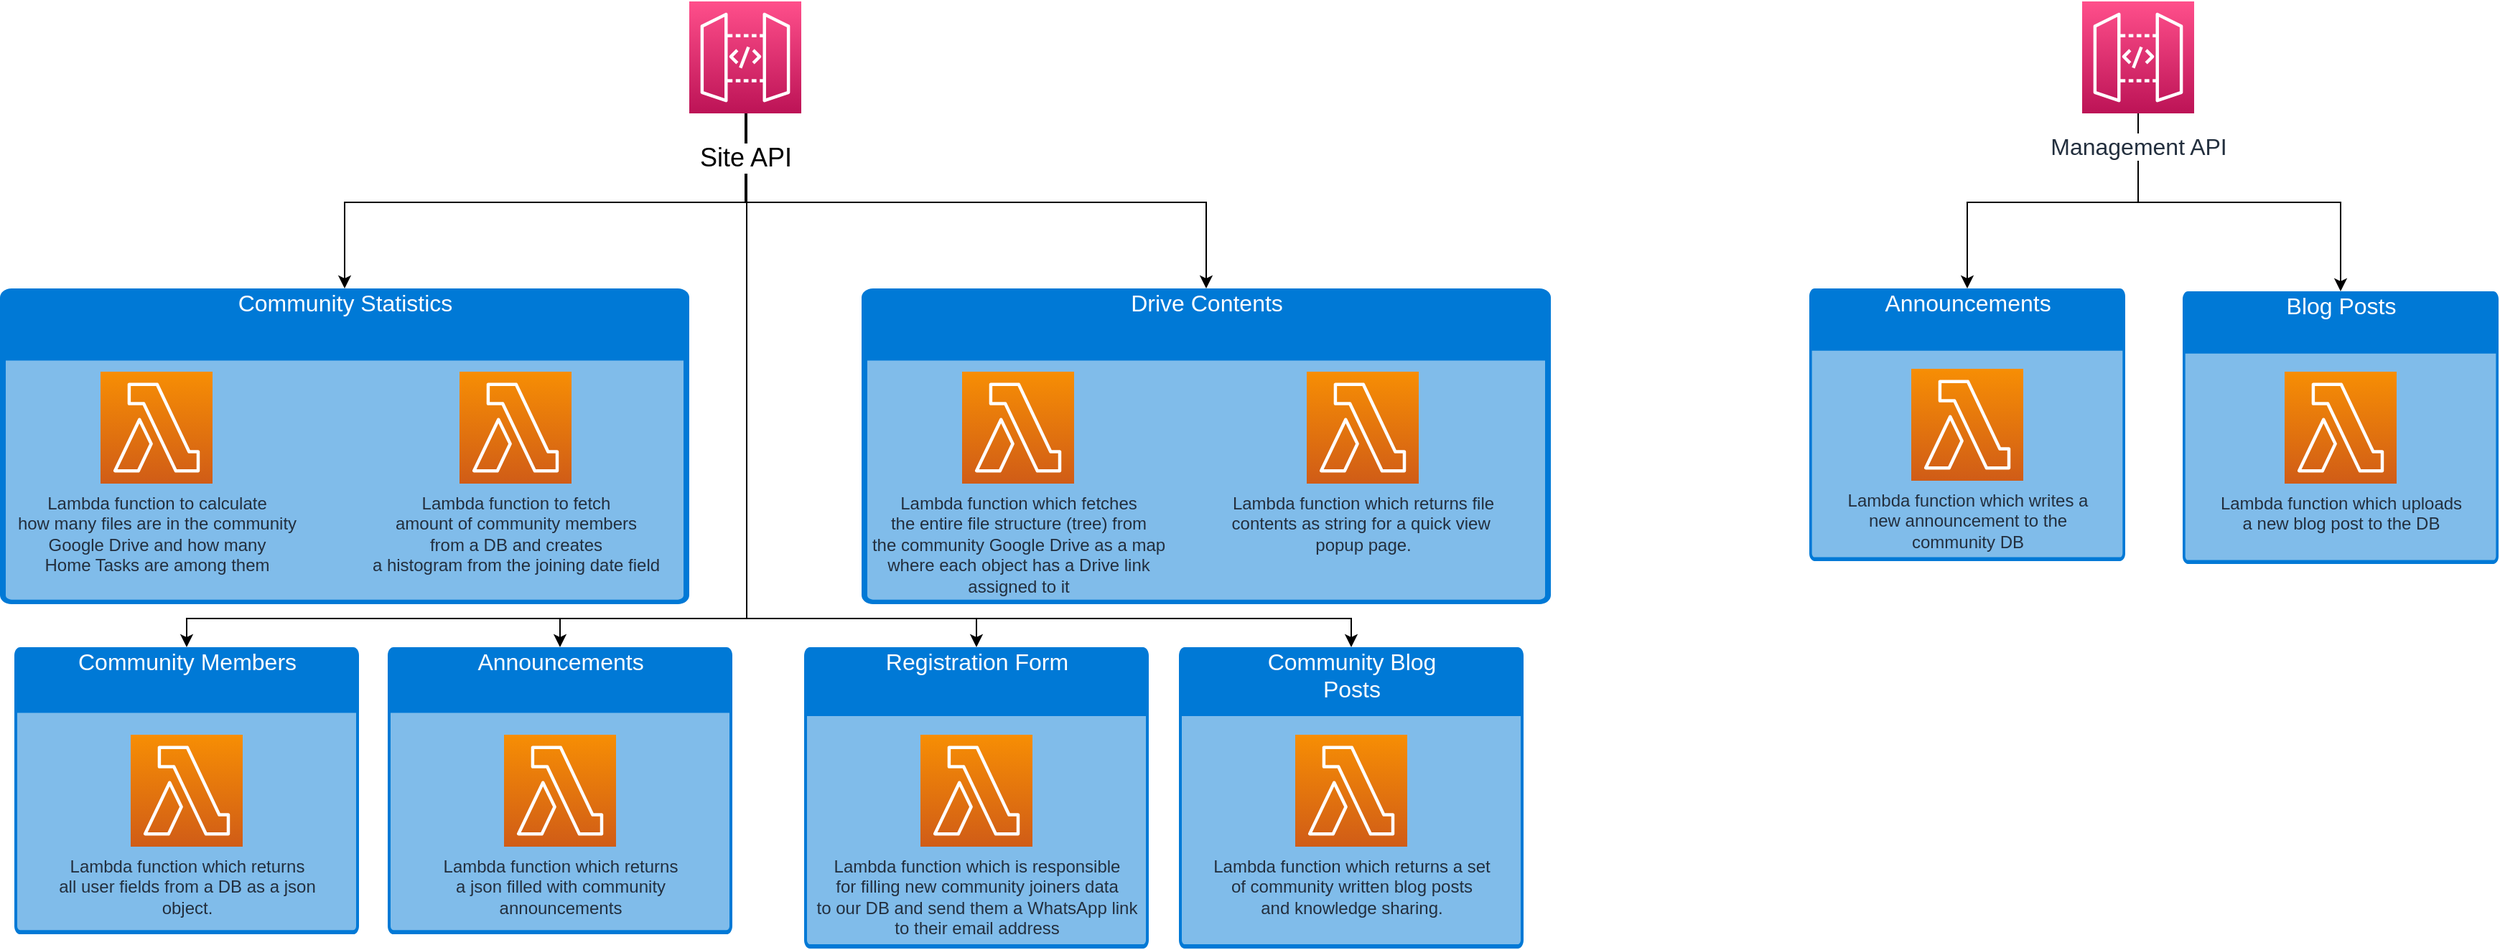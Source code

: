 <mxfile version="20.3.0" type="device"><diagram id="zdgpRD-Ei6V8ItMQC66q" name="Page-1"><mxGraphModel dx="2626" dy="1266" grid="1" gridSize="10" guides="1" tooltips="1" connect="1" arrows="1" fold="1" page="0" pageScale="1" pageWidth="850" pageHeight="1100" math="0" shadow="0"><root><mxCell id="0"/><mxCell id="1" parent="0"/><mxCell id="TM0n9r_dEytKARu7v74X-9" value="&lt;font style=&quot;font-size: 16px;&quot;&gt;Community Statistics&lt;/font&gt;" style="html=1;strokeColor=none;fillColor=#0079D6;labelPosition=center;verticalLabelPosition=middle;verticalAlign=top;align=center;fontSize=12;outlineConnect=0;spacingTop=-6;fontColor=#FFFFFF;sketch=0;shape=mxgraph.sitemap.page;" vertex="1" parent="1"><mxGeometry x="-300" y="310" width="480" height="220" as="geometry"/></mxCell><mxCell id="TM0n9r_dEytKARu7v74X-10" style="edgeStyle=orthogonalEdgeStyle;rounded=0;orthogonalLoop=1;jettySize=auto;html=1;fontSize=18;" edge="1" parent="1" source="TM0n9r_dEytKARu7v74X-1" target="TM0n9r_dEytKARu7v74X-9"><mxGeometry relative="1" as="geometry"><Array as="points"><mxPoint x="219" y="250"/><mxPoint x="-60" y="250"/></Array></mxGeometry></mxCell><mxCell id="TM0n9r_dEytKARu7v74X-15" style="edgeStyle=orthogonalEdgeStyle;rounded=0;orthogonalLoop=1;jettySize=auto;html=1;fontSize=18;" edge="1" parent="1" source="TM0n9r_dEytKARu7v74X-1" target="TM0n9r_dEytKARu7v74X-12"><mxGeometry relative="1" as="geometry"><Array as="points"><mxPoint x="219" y="250"/><mxPoint x="540" y="250"/></Array></mxGeometry></mxCell><mxCell id="TM0n9r_dEytKARu7v74X-26" style="edgeStyle=orthogonalEdgeStyle;rounded=0;orthogonalLoop=1;jettySize=auto;html=1;exitX=0.5;exitY=1;exitDx=0;exitDy=0;exitPerimeter=0;entryX=0.5;entryY=0;entryDx=0;entryDy=0;entryPerimeter=0;fontSize=16;" edge="1" parent="1" source="TM0n9r_dEytKARu7v74X-1" target="TM0n9r_dEytKARu7v74X-20"><mxGeometry relative="1" as="geometry"><mxPoint x="185" y="188" as="sourcePoint"/><Array as="points"><mxPoint x="220" y="188"/><mxPoint x="220" y="540"/><mxPoint x="90" y="540"/></Array></mxGeometry></mxCell><mxCell id="TM0n9r_dEytKARu7v74X-27" style="edgeStyle=orthogonalEdgeStyle;rounded=0;orthogonalLoop=1;jettySize=auto;html=1;fontSize=16;" edge="1" parent="1" target="TM0n9r_dEytKARu7v74X-16"><mxGeometry relative="1" as="geometry"><mxPoint x="220" y="188" as="sourcePoint"/><Array as="points"><mxPoint x="220" y="540"/><mxPoint x="-170" y="540"/></Array></mxGeometry></mxCell><mxCell id="TM0n9r_dEytKARu7v74X-28" style="edgeStyle=orthogonalEdgeStyle;rounded=0;orthogonalLoop=1;jettySize=auto;html=1;fontSize=16;" edge="1" parent="1" target="TM0n9r_dEytKARu7v74X-22"><mxGeometry relative="1" as="geometry"><mxPoint x="220" y="190" as="sourcePoint"/><Array as="points"><mxPoint x="220" y="188"/><mxPoint x="220" y="540"/><mxPoint x="380" y="540"/></Array></mxGeometry></mxCell><mxCell id="TM0n9r_dEytKARu7v74X-30" style="edgeStyle=orthogonalEdgeStyle;rounded=0;orthogonalLoop=1;jettySize=auto;html=1;exitX=0.5;exitY=1;exitDx=0;exitDy=0;exitPerimeter=0;fontSize=16;" edge="1" parent="1" source="TM0n9r_dEytKARu7v74X-1" target="TM0n9r_dEytKARu7v74X-24"><mxGeometry relative="1" as="geometry"><mxPoint x="190.0" y="188.0" as="sourcePoint"/><Array as="points"><mxPoint x="220" y="188"/><mxPoint x="220" y="540"/><mxPoint x="641" y="540"/></Array></mxGeometry></mxCell><mxCell id="TM0n9r_dEytKARu7v74X-31" value="&lt;span style=&quot;font-size: 18px;&quot;&gt;Site API&lt;/span&gt;" style="edgeLabel;html=1;align=center;verticalAlign=middle;resizable=0;points=[];fontSize=16;" vertex="1" connectable="0" parent="TM0n9r_dEytKARu7v74X-30"><mxGeometry x="-0.921" y="-1" relative="1" as="geometry"><mxPoint as="offset"/></mxGeometry></mxCell><mxCell id="TM0n9r_dEytKARu7v74X-1" value="" style="sketch=0;points=[[0,0,0],[0.25,0,0],[0.5,0,0],[0.75,0,0],[1,0,0],[0,1,0],[0.25,1,0],[0.5,1,0],[0.75,1,0],[1,1,0],[0,0.25,0],[0,0.5,0],[0,0.75,0],[1,0.25,0],[1,0.5,0],[1,0.75,0]];outlineConnect=0;fontColor=#232F3E;gradientColor=#FF4F8B;gradientDirection=north;fillColor=#BC1356;strokeColor=#ffffff;dashed=0;verticalLabelPosition=bottom;verticalAlign=top;align=center;html=1;fontSize=12;fontStyle=0;aspect=fixed;shape=mxgraph.aws4.resourceIcon;resIcon=mxgraph.aws4.api_gateway;" vertex="1" parent="1"><mxGeometry x="180" y="110" width="78" height="78" as="geometry"/></mxCell><mxCell id="TM0n9r_dEytKARu7v74X-2" value="Lambda function to calculate&lt;br&gt;how many files are in the community&lt;br&gt;Google Drive and how many &lt;br&gt;Home Tasks are among them" style="sketch=0;points=[[0,0,0],[0.25,0,0],[0.5,0,0],[0.75,0,0],[1,0,0],[0,1,0],[0.25,1,0],[0.5,1,0],[0.75,1,0],[1,1,0],[0,0.25,0],[0,0.5,0],[0,0.75,0],[1,0.25,0],[1,0.5,0],[1,0.75,0]];outlineConnect=0;fontColor=#232F3E;gradientColor=#F78E04;gradientDirection=north;fillColor=#D05C17;strokeColor=#ffffff;dashed=0;verticalLabelPosition=bottom;verticalAlign=top;align=center;html=1;fontSize=12;fontStyle=0;aspect=fixed;shape=mxgraph.aws4.resourceIcon;resIcon=mxgraph.aws4.lambda;" vertex="1" parent="1"><mxGeometry x="-230" y="368" width="78" height="78" as="geometry"/></mxCell><mxCell id="TM0n9r_dEytKARu7v74X-6" value="Lambda function to fetch &lt;br&gt;amount of community members &lt;br&gt;from a DB and creates&lt;br&gt;a histogram from the joining date field" style="sketch=0;points=[[0,0,0],[0.25,0,0],[0.5,0,0],[0.75,0,0],[1,0,0],[0,1,0],[0.25,1,0],[0.5,1,0],[0.75,1,0],[1,1,0],[0,0.25,0],[0,0.5,0],[0,0.75,0],[1,0.25,0],[1,0.5,0],[1,0.75,0]];outlineConnect=0;fontColor=#232F3E;gradientColor=#F78E04;gradientDirection=north;fillColor=#D05C17;strokeColor=#ffffff;dashed=0;verticalLabelPosition=bottom;verticalAlign=top;align=center;html=1;fontSize=12;fontStyle=0;aspect=fixed;shape=mxgraph.aws4.resourceIcon;resIcon=mxgraph.aws4.lambda;" vertex="1" parent="1"><mxGeometry x="20" y="368" width="78" height="78" as="geometry"/></mxCell><mxCell id="TM0n9r_dEytKARu7v74X-12" value="&lt;font style=&quot;font-size: 16px;&quot;&gt;Drive Contents&lt;/font&gt;" style="html=1;strokeColor=none;fillColor=#0079D6;labelPosition=center;verticalLabelPosition=middle;verticalAlign=top;align=center;fontSize=12;outlineConnect=0;spacingTop=-6;fontColor=#FFFFFF;sketch=0;shape=mxgraph.sitemap.page;" vertex="1" parent="1"><mxGeometry x="300" y="310" width="480" height="220" as="geometry"/></mxCell><mxCell id="TM0n9r_dEytKARu7v74X-13" value="Lambda function which fetches&lt;br&gt;the entire file structure (tree) from&lt;br&gt;the community Google Drive as a map&lt;br&gt;where each object has a Drive link&lt;br&gt;assigned to it" style="sketch=0;points=[[0,0,0],[0.25,0,0],[0.5,0,0],[0.75,0,0],[1,0,0],[0,1,0],[0.25,1,0],[0.5,1,0],[0.75,1,0],[1,1,0],[0,0.25,0],[0,0.5,0],[0,0.75,0],[1,0.25,0],[1,0.5,0],[1,0.75,0]];outlineConnect=0;fontColor=#232F3E;gradientColor=#F78E04;gradientDirection=north;fillColor=#D05C17;strokeColor=#ffffff;dashed=0;verticalLabelPosition=bottom;verticalAlign=top;align=center;html=1;fontSize=12;fontStyle=0;aspect=fixed;shape=mxgraph.aws4.resourceIcon;resIcon=mxgraph.aws4.lambda;" vertex="1" parent="1"><mxGeometry x="370" y="368" width="78" height="78" as="geometry"/></mxCell><mxCell id="TM0n9r_dEytKARu7v74X-14" value="Lambda function which returns file&lt;br&gt;contents as string for a quick view&amp;nbsp;&lt;br&gt;popup page." style="sketch=0;points=[[0,0,0],[0.25,0,0],[0.5,0,0],[0.75,0,0],[1,0,0],[0,1,0],[0.25,1,0],[0.5,1,0],[0.75,1,0],[1,1,0],[0,0.25,0],[0,0.5,0],[0,0.75,0],[1,0.25,0],[1,0.5,0],[1,0.75,0]];outlineConnect=0;fontColor=#232F3E;gradientColor=#F78E04;gradientDirection=north;fillColor=#D05C17;strokeColor=#ffffff;dashed=0;verticalLabelPosition=bottom;verticalAlign=top;align=center;html=1;fontSize=12;fontStyle=0;aspect=fixed;shape=mxgraph.aws4.resourceIcon;resIcon=mxgraph.aws4.lambda;" vertex="1" parent="1"><mxGeometry x="610" y="368" width="78" height="78" as="geometry"/></mxCell><mxCell id="TM0n9r_dEytKARu7v74X-16" value="&lt;font style=&quot;font-size: 16px;&quot;&gt;Community Members&lt;/font&gt;" style="html=1;strokeColor=none;fillColor=#0079D6;labelPosition=center;verticalLabelPosition=middle;verticalAlign=top;align=center;fontSize=12;outlineConnect=0;spacingTop=-6;fontColor=#FFFFFF;sketch=0;shape=mxgraph.sitemap.page;" vertex="1" parent="1"><mxGeometry x="-290" y="560" width="240" height="200" as="geometry"/></mxCell><mxCell id="TM0n9r_dEytKARu7v74X-17" value="Lambda function which returns&lt;br&gt;all user fields from a DB as a json&lt;br&gt;object." style="sketch=0;points=[[0,0,0],[0.25,0,0],[0.5,0,0],[0.75,0,0],[1,0,0],[0,1,0],[0.25,1,0],[0.5,1,0],[0.75,1,0],[1,1,0],[0,0.25,0],[0,0.5,0],[0,0.75,0],[1,0.25,0],[1,0.5,0],[1,0.75,0]];outlineConnect=0;fontColor=#232F3E;gradientColor=#F78E04;gradientDirection=north;fillColor=#D05C17;strokeColor=#ffffff;dashed=0;verticalLabelPosition=bottom;verticalAlign=top;align=center;html=1;fontSize=12;fontStyle=0;aspect=fixed;shape=mxgraph.aws4.resourceIcon;resIcon=mxgraph.aws4.lambda;" vertex="1" parent="1"><mxGeometry x="-209" y="621" width="78" height="78" as="geometry"/></mxCell><mxCell id="TM0n9r_dEytKARu7v74X-20" value="&lt;font style=&quot;font-size: 16px;&quot;&gt;Announcements&lt;/font&gt;" style="html=1;strokeColor=none;fillColor=#0079D6;labelPosition=center;verticalLabelPosition=middle;verticalAlign=top;align=center;fontSize=12;outlineConnect=0;spacingTop=-6;fontColor=#FFFFFF;sketch=0;shape=mxgraph.sitemap.page;" vertex="1" parent="1"><mxGeometry x="-30" y="560" width="240" height="200" as="geometry"/></mxCell><mxCell id="TM0n9r_dEytKARu7v74X-21" value="Lambda function which returns&lt;br&gt;a json filled with community&lt;br&gt;announcements" style="sketch=0;points=[[0,0,0],[0.25,0,0],[0.5,0,0],[0.75,0,0],[1,0,0],[0,1,0],[0.25,1,0],[0.5,1,0],[0.75,1,0],[1,1,0],[0,0.25,0],[0,0.5,0],[0,0.75,0],[1,0.25,0],[1,0.5,0],[1,0.75,0]];outlineConnect=0;fontColor=#232F3E;gradientColor=#F78E04;gradientDirection=north;fillColor=#D05C17;strokeColor=#ffffff;dashed=0;verticalLabelPosition=bottom;verticalAlign=top;align=center;html=1;fontSize=12;fontStyle=0;aspect=fixed;shape=mxgraph.aws4.resourceIcon;resIcon=mxgraph.aws4.lambda;" vertex="1" parent="1"><mxGeometry x="51" y="621" width="78" height="78" as="geometry"/></mxCell><mxCell id="TM0n9r_dEytKARu7v74X-22" value="&lt;font style=&quot;font-size: 16px;&quot;&gt;Registration Form&lt;/font&gt;" style="html=1;strokeColor=none;fillColor=#0079D6;labelPosition=center;verticalLabelPosition=middle;verticalAlign=top;align=center;fontSize=12;outlineConnect=0;spacingTop=-6;fontColor=#FFFFFF;sketch=0;shape=mxgraph.sitemap.page;" vertex="1" parent="1"><mxGeometry x="260" y="560" width="240" height="210" as="geometry"/></mxCell><mxCell id="TM0n9r_dEytKARu7v74X-23" value="Lambda function which is responsible&lt;br&gt;for filling new community joiners data&lt;br&gt;to our DB and send them a WhatsApp link&lt;br&gt;to their email address" style="sketch=0;points=[[0,0,0],[0.25,0,0],[0.5,0,0],[0.75,0,0],[1,0,0],[0,1,0],[0.25,1,0],[0.5,1,0],[0.75,1,0],[1,1,0],[0,0.25,0],[0,0.5,0],[0,0.75,0],[1,0.25,0],[1,0.5,0],[1,0.75,0]];outlineConnect=0;fontColor=#232F3E;gradientColor=#F78E04;gradientDirection=north;fillColor=#D05C17;strokeColor=#ffffff;dashed=0;verticalLabelPosition=bottom;verticalAlign=top;align=center;html=1;fontSize=12;fontStyle=0;aspect=fixed;shape=mxgraph.aws4.resourceIcon;resIcon=mxgraph.aws4.lambda;" vertex="1" parent="1"><mxGeometry x="341" y="621" width="78" height="78" as="geometry"/></mxCell><mxCell id="TM0n9r_dEytKARu7v74X-24" value="&lt;font style=&quot;font-size: 16px;&quot;&gt;Community Blog&lt;br&gt;Posts&lt;br&gt;&lt;/font&gt;" style="html=1;strokeColor=none;fillColor=#0079D6;labelPosition=center;verticalLabelPosition=middle;verticalAlign=top;align=center;fontSize=12;outlineConnect=0;spacingTop=-6;fontColor=#FFFFFF;sketch=0;shape=mxgraph.sitemap.page;" vertex="1" parent="1"><mxGeometry x="521" y="560" width="240" height="210" as="geometry"/></mxCell><mxCell id="TM0n9r_dEytKARu7v74X-25" value="Lambda function which returns a set&lt;br&gt;of community written blog posts&lt;br&gt;and knowledge sharing." style="sketch=0;points=[[0,0,0],[0.25,0,0],[0.5,0,0],[0.75,0,0],[1,0,0],[0,1,0],[0.25,1,0],[0.5,1,0],[0.75,1,0],[1,1,0],[0,0.25,0],[0,0.5,0],[0,0.75,0],[1,0.25,0],[1,0.5,0],[1,0.75,0]];outlineConnect=0;fontColor=#232F3E;gradientColor=#F78E04;gradientDirection=north;fillColor=#D05C17;strokeColor=#ffffff;dashed=0;verticalLabelPosition=bottom;verticalAlign=top;align=center;html=1;fontSize=12;fontStyle=0;aspect=fixed;shape=mxgraph.aws4.resourceIcon;resIcon=mxgraph.aws4.lambda;" vertex="1" parent="1"><mxGeometry x="602" y="621" width="78" height="78" as="geometry"/></mxCell><mxCell id="TM0n9r_dEytKARu7v74X-39" style="edgeStyle=orthogonalEdgeStyle;rounded=0;orthogonalLoop=1;jettySize=auto;html=1;fontSize=16;" edge="1" parent="1" source="TM0n9r_dEytKARu7v74X-34" target="TM0n9r_dEytKARu7v74X-35"><mxGeometry relative="1" as="geometry"><Array as="points"><mxPoint x="1189" y="250"/><mxPoint x="1070" y="250"/></Array></mxGeometry></mxCell><mxCell id="TM0n9r_dEytKARu7v74X-40" style="edgeStyle=orthogonalEdgeStyle;rounded=0;orthogonalLoop=1;jettySize=auto;html=1;exitX=0.5;exitY=1;exitDx=0;exitDy=0;exitPerimeter=0;entryX=0.5;entryY=0;entryDx=0;entryDy=0;entryPerimeter=0;fontSize=16;" edge="1" parent="1" source="TM0n9r_dEytKARu7v74X-34" target="TM0n9r_dEytKARu7v74X-37"><mxGeometry relative="1" as="geometry"/></mxCell><mxCell id="TM0n9r_dEytKARu7v74X-41" value="&lt;span style=&quot;color: rgb(35, 47, 62);&quot;&gt;Management API&lt;/span&gt;" style="edgeLabel;html=1;align=center;verticalAlign=middle;resizable=0;points=[];fontSize=16;" vertex="1" connectable="0" parent="TM0n9r_dEytKARu7v74X-40"><mxGeometry x="-0.818" relative="1" as="geometry"><mxPoint y="-1" as="offset"/></mxGeometry></mxCell><mxCell id="TM0n9r_dEytKARu7v74X-34" value="" style="sketch=0;points=[[0,0,0],[0.25,0,0],[0.5,0,0],[0.75,0,0],[1,0,0],[0,1,0],[0.25,1,0],[0.5,1,0],[0.75,1,0],[1,1,0],[0,0.25,0],[0,0.5,0],[0,0.75,0],[1,0.25,0],[1,0.5,0],[1,0.75,0]];outlineConnect=0;fontColor=#232F3E;gradientColor=#FF4F8B;gradientDirection=north;fillColor=#BC1356;strokeColor=#ffffff;dashed=0;verticalLabelPosition=bottom;verticalAlign=top;align=center;html=1;fontSize=12;fontStyle=0;aspect=fixed;shape=mxgraph.aws4.resourceIcon;resIcon=mxgraph.aws4.api_gateway;" vertex="1" parent="1"><mxGeometry x="1150" y="110" width="78" height="78" as="geometry"/></mxCell><mxCell id="TM0n9r_dEytKARu7v74X-35" value="&lt;font style=&quot;font-size: 16px;&quot;&gt;Announcements&lt;/font&gt;" style="html=1;strokeColor=none;fillColor=#0079D6;labelPosition=center;verticalLabelPosition=middle;verticalAlign=top;align=center;fontSize=12;outlineConnect=0;spacingTop=-6;fontColor=#FFFFFF;sketch=0;shape=mxgraph.sitemap.page;" vertex="1" parent="1"><mxGeometry x="960" y="310" width="220" height="190" as="geometry"/></mxCell><mxCell id="TM0n9r_dEytKARu7v74X-36" value="Lambda function which writes a&lt;br&gt;new announcement to the &lt;br&gt;community DB" style="sketch=0;points=[[0,0,0],[0.25,0,0],[0.5,0,0],[0.75,0,0],[1,0,0],[0,1,0],[0.25,1,0],[0.5,1,0],[0.75,1,0],[1,1,0],[0,0.25,0],[0,0.5,0],[0,0.75,0],[1,0.25,0],[1,0.5,0],[1,0.75,0]];outlineConnect=0;fontColor=#232F3E;gradientColor=#F78E04;gradientDirection=north;fillColor=#D05C17;strokeColor=#ffffff;dashed=0;verticalLabelPosition=bottom;verticalAlign=top;align=center;html=1;fontSize=12;fontStyle=0;aspect=fixed;shape=mxgraph.aws4.resourceIcon;resIcon=mxgraph.aws4.lambda;" vertex="1" parent="1"><mxGeometry x="1031" y="366" width="78" height="78" as="geometry"/></mxCell><mxCell id="TM0n9r_dEytKARu7v74X-37" value="&lt;font style=&quot;font-size: 16px;&quot;&gt;Blog Posts&lt;/font&gt;" style="html=1;strokeColor=none;fillColor=#0079D6;labelPosition=center;verticalLabelPosition=middle;verticalAlign=top;align=center;fontSize=12;outlineConnect=0;spacingTop=-6;fontColor=#FFFFFF;sketch=0;shape=mxgraph.sitemap.page;" vertex="1" parent="1"><mxGeometry x="1220" y="312" width="220" height="190" as="geometry"/></mxCell><mxCell id="TM0n9r_dEytKARu7v74X-38" value="Lambda function which uploads&lt;br&gt;a new blog post to the DB" style="sketch=0;points=[[0,0,0],[0.25,0,0],[0.5,0,0],[0.75,0,0],[1,0,0],[0,1,0],[0.25,1,0],[0.5,1,0],[0.75,1,0],[1,1,0],[0,0.25,0],[0,0.5,0],[0,0.75,0],[1,0.25,0],[1,0.5,0],[1,0.75,0]];outlineConnect=0;fontColor=#232F3E;gradientColor=#F78E04;gradientDirection=north;fillColor=#D05C17;strokeColor=#ffffff;dashed=0;verticalLabelPosition=bottom;verticalAlign=top;align=center;html=1;fontSize=12;fontStyle=0;aspect=fixed;shape=mxgraph.aws4.resourceIcon;resIcon=mxgraph.aws4.lambda;" vertex="1" parent="1"><mxGeometry x="1291" y="368" width="78" height="78" as="geometry"/></mxCell></root></mxGraphModel></diagram></mxfile>